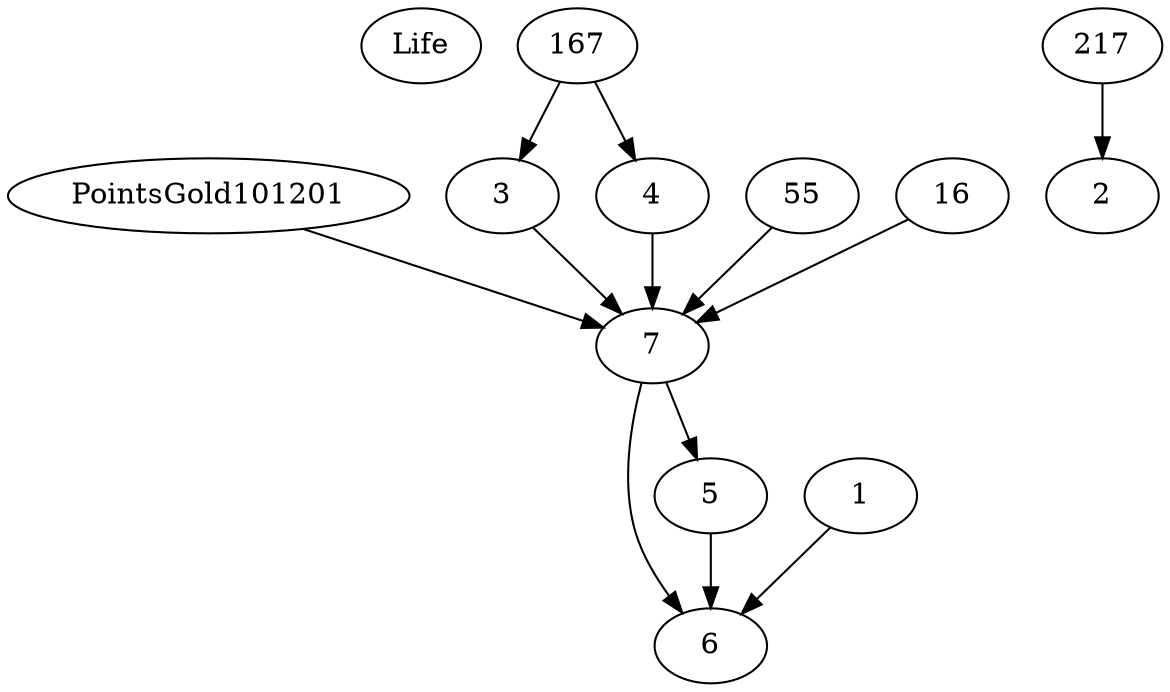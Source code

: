 digraph gamebook {

 Life PointsGold101201->7
1->6
3->7
4->7
55->7
5->6
16->7
217->2
7->6
7->5
167->3
167->4
}
